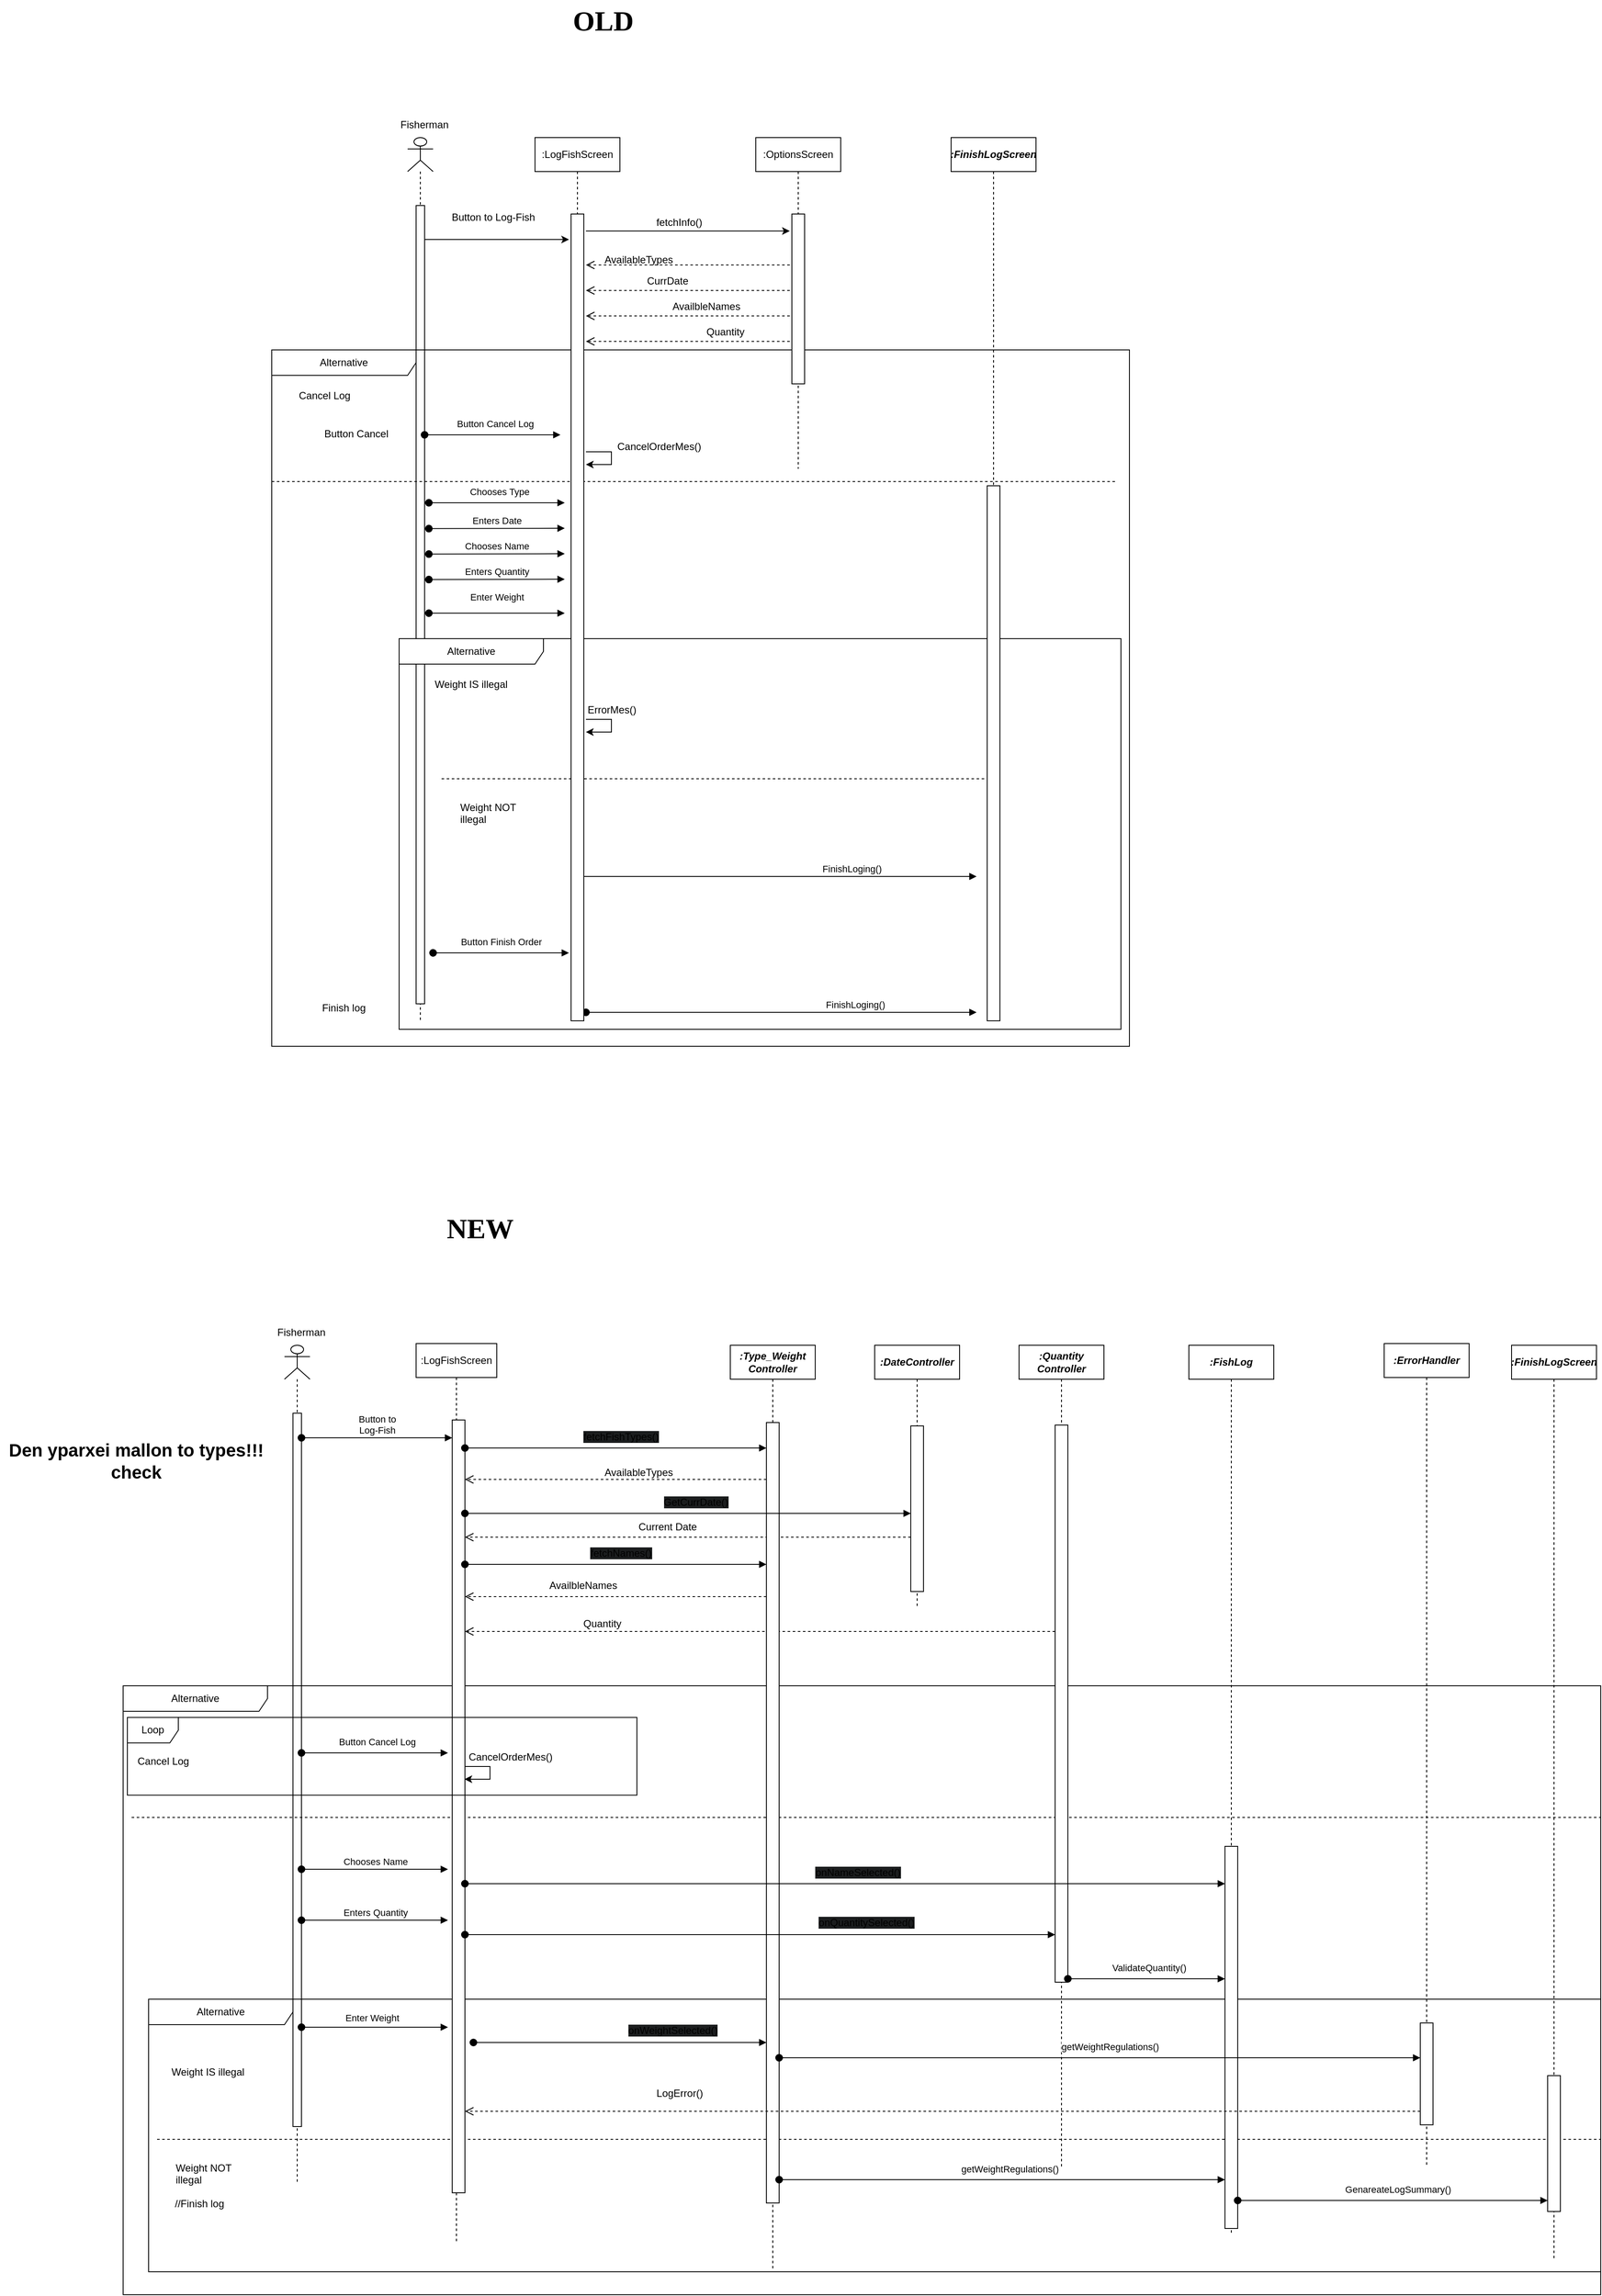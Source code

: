 <mxfile version="27.1.1">
  <diagram name="Page-1" id="4Bkk2IevNBSYOdClPp3w">
    <mxGraphModel dx="2383" dy="653" grid="1" gridSize="10" guides="1" tooltips="1" connect="1" arrows="1" fold="1" page="1" pageScale="1" pageWidth="850" pageHeight="1100" math="0" shadow="0">
      <root>
        <mxCell id="0" />
        <mxCell id="1" parent="0" />
        <mxCell id="nfJm8B6QRdaJQU-ae0a8-2" value="" style="shape=umlLifeline;perimeter=lifelinePerimeter;whiteSpace=wrap;html=1;container=1;dropTarget=0;collapsible=0;recursiveResize=0;outlineConnect=0;portConstraint=eastwest;newEdgeStyle={&quot;curved&quot;:0,&quot;rounded&quot;:0};participant=umlActor;" parent="1" vertex="1">
          <mxGeometry x="90" y="380" width="30" height="1040" as="geometry" />
        </mxCell>
        <mxCell id="nfJm8B6QRdaJQU-ae0a8-10" value="" style="html=1;points=[[0,0,0,0,5],[0,1,0,0,-5],[1,0,0,0,5],[1,1,0,0,-5]];perimeter=orthogonalPerimeter;outlineConnect=0;targetShapes=umlLifeline;portConstraint=eastwest;newEdgeStyle={&quot;curved&quot;:0,&quot;rounded&quot;:0};" parent="nfJm8B6QRdaJQU-ae0a8-2" vertex="1">
          <mxGeometry x="10" y="80" width="10" height="940" as="geometry" />
        </mxCell>
        <mxCell id="nfJm8B6QRdaJQU-ae0a8-5" value="Fisherman" style="text;html=1;align=center;verticalAlign=middle;whiteSpace=wrap;rounded=0;" parent="1" vertex="1">
          <mxGeometry x="80" y="350" width="60" height="30" as="geometry" />
        </mxCell>
        <mxCell id="nfJm8B6QRdaJQU-ae0a8-11" style="edgeStyle=orthogonalEdgeStyle;rounded=0;orthogonalLoop=1;jettySize=auto;html=1;curved=0;" parent="1" source="nfJm8B6QRdaJQU-ae0a8-10" edge="1">
          <mxGeometry relative="1" as="geometry">
            <mxPoint x="280" y="500" as="targetPoint" />
            <Array as="points">
              <mxPoint x="250" y="500" />
              <mxPoint x="250" y="500" />
            </Array>
          </mxGeometry>
        </mxCell>
        <mxCell id="nfJm8B6QRdaJQU-ae0a8-12" value="Button to Log-Fish" style="text;whiteSpace=wrap;html=1;" parent="1" vertex="1">
          <mxGeometry x="140" y="460" width="110" height="10" as="geometry" />
        </mxCell>
        <mxCell id="nfJm8B6QRdaJQU-ae0a8-13" style="edgeStyle=orthogonalEdgeStyle;rounded=0;orthogonalLoop=1;jettySize=auto;html=1;curved=0;" parent="1" edge="1">
          <mxGeometry relative="1" as="geometry">
            <mxPoint x="300" y="490" as="sourcePoint" />
            <mxPoint x="540" y="490" as="targetPoint" />
            <Array as="points">
              <mxPoint x="430" y="490" />
              <mxPoint x="430" y="490" />
            </Array>
          </mxGeometry>
        </mxCell>
        <mxCell id="nfJm8B6QRdaJQU-ae0a8-14" value="fetchInfo()" style="text;html=1;align=center;verticalAlign=middle;whiteSpace=wrap;rounded=0;" parent="1" vertex="1">
          <mxGeometry x="380" y="465" width="60" height="30" as="geometry" />
        </mxCell>
        <mxCell id="nfJm8B6QRdaJQU-ae0a8-15" value="" style="html=1;verticalAlign=bottom;endArrow=open;dashed=1;endSize=8;curved=0;rounded=0;" parent="1" edge="1">
          <mxGeometry x="0.495" relative="1" as="geometry">
            <mxPoint x="540" y="530" as="sourcePoint" />
            <mxPoint x="300" y="530" as="targetPoint" />
            <mxPoint as="offset" />
          </mxGeometry>
        </mxCell>
        <mxCell id="nfJm8B6QRdaJQU-ae0a8-16" value="AvailableTypes" style="text;whiteSpace=wrap;html=1;" parent="1" vertex="1">
          <mxGeometry x="320" y="510" width="70" height="30" as="geometry" />
        </mxCell>
        <mxCell id="nfJm8B6QRdaJQU-ae0a8-17" value="" style="html=1;verticalAlign=bottom;endArrow=open;dashed=1;endSize=8;curved=0;rounded=0;" parent="1" edge="1">
          <mxGeometry x="0.495" relative="1" as="geometry">
            <mxPoint x="540" y="560" as="sourcePoint" />
            <mxPoint x="300" y="560" as="targetPoint" />
            <mxPoint as="offset" />
          </mxGeometry>
        </mxCell>
        <mxCell id="nfJm8B6QRdaJQU-ae0a8-18" value="" style="html=1;verticalAlign=bottom;endArrow=open;dashed=1;endSize=8;curved=0;rounded=0;" parent="1" edge="1">
          <mxGeometry x="0.495" relative="1" as="geometry">
            <mxPoint x="540" y="590" as="sourcePoint" />
            <mxPoint x="300" y="590" as="targetPoint" />
            <mxPoint as="offset" />
          </mxGeometry>
        </mxCell>
        <mxCell id="nfJm8B6QRdaJQU-ae0a8-19" value="" style="html=1;verticalAlign=bottom;endArrow=open;dashed=1;endSize=8;curved=0;rounded=0;" parent="1" edge="1">
          <mxGeometry x="0.495" relative="1" as="geometry">
            <mxPoint x="540" y="620" as="sourcePoint" />
            <mxPoint x="300" y="620" as="targetPoint" />
            <mxPoint as="offset" />
          </mxGeometry>
        </mxCell>
        <mxCell id="nfJm8B6QRdaJQU-ae0a8-20" value="CurrDate" style="text;whiteSpace=wrap;html=1;" parent="1" vertex="1">
          <mxGeometry x="370" y="535" width="70" height="30" as="geometry" />
        </mxCell>
        <mxCell id="nfJm8B6QRdaJQU-ae0a8-22" value="AvailbleNames" style="text;whiteSpace=wrap;html=1;" parent="1" vertex="1">
          <mxGeometry x="400" y="565" width="80" height="30" as="geometry" />
        </mxCell>
        <mxCell id="nfJm8B6QRdaJQU-ae0a8-23" value="Quantity" style="text;whiteSpace=wrap;html=1;" parent="1" vertex="1">
          <mxGeometry x="440" y="595" width="85" height="25" as="geometry" />
        </mxCell>
        <mxCell id="nfJm8B6QRdaJQU-ae0a8-25" value="Enters Date" style="html=1;verticalAlign=bottom;startArrow=oval;startFill=1;endArrow=block;startSize=8;curved=0;rounded=0;" parent="1" edge="1">
          <mxGeometry width="60" relative="1" as="geometry">
            <mxPoint x="115" y="840.43" as="sourcePoint" />
            <mxPoint x="275" y="840" as="targetPoint" />
          </mxGeometry>
        </mxCell>
        <mxCell id="nfJm8B6QRdaJQU-ae0a8-26" value="Chooses Name" style="html=1;verticalAlign=bottom;startArrow=oval;startFill=1;endArrow=block;startSize=8;curved=0;rounded=0;" parent="1" edge="1">
          <mxGeometry width="60" relative="1" as="geometry">
            <mxPoint x="115" y="870.43" as="sourcePoint" />
            <mxPoint x="275" y="870" as="targetPoint" />
          </mxGeometry>
        </mxCell>
        <mxCell id="nfJm8B6QRdaJQU-ae0a8-27" value="Enters Quantity" style="html=1;verticalAlign=bottom;startArrow=oval;startFill=1;endArrow=block;startSize=8;curved=0;rounded=0;" parent="1" edge="1">
          <mxGeometry width="60" relative="1" as="geometry">
            <mxPoint x="115" y="900.43" as="sourcePoint" />
            <mxPoint x="275" y="900" as="targetPoint" />
          </mxGeometry>
        </mxCell>
        <mxCell id="nfJm8B6QRdaJQU-ae0a8-29" value="Enter Weight" style="html=1;verticalAlign=bottom;startArrow=oval;startFill=1;endArrow=block;startSize=8;curved=0;rounded=0;" parent="1" edge="1">
          <mxGeometry y="10" width="60" relative="1" as="geometry">
            <mxPoint x="115" y="940" as="sourcePoint" />
            <mxPoint x="275" y="940" as="targetPoint" />
            <mxPoint as="offset" />
          </mxGeometry>
        </mxCell>
        <mxCell id="nfJm8B6QRdaJQU-ae0a8-79" value="Alternative" style="shape=umlFrame;whiteSpace=wrap;html=1;pointerEvents=0;recursiveResize=0;container=1;collapsible=0;width=170;" parent="1" vertex="1">
          <mxGeometry x="-70" y="630" width="1010" height="820" as="geometry" />
        </mxCell>
        <mxCell id="nfJm8B6QRdaJQU-ae0a8-80" value="Cancel Log" style="text;html=1;" parent="nfJm8B6QRdaJQU-ae0a8-79" vertex="1">
          <mxGeometry width="100" height="20" relative="1" as="geometry">
            <mxPoint x="30" y="40" as="offset" />
          </mxGeometry>
        </mxCell>
        <mxCell id="nfJm8B6QRdaJQU-ae0a8-82" value="Button Cancel " style="text;whiteSpace=wrap;html=1;" parent="nfJm8B6QRdaJQU-ae0a8-79" vertex="1">
          <mxGeometry x="60" y="85" width="120" height="25" as="geometry" />
        </mxCell>
        <mxCell id="nfJm8B6QRdaJQU-ae0a8-83" value="Finish log" style="text;html=1;align=center;verticalAlign=middle;whiteSpace=wrap;rounded=0;" parent="nfJm8B6QRdaJQU-ae0a8-79" vertex="1">
          <mxGeometry x="50" y="760" width="70" height="30" as="geometry" />
        </mxCell>
        <mxCell id="nfJm8B6QRdaJQU-ae0a8-87" value="CancelOrderMes()" style="text;whiteSpace=wrap;html=1;" parent="nfJm8B6QRdaJQU-ae0a8-79" vertex="1">
          <mxGeometry x="405" y="100" width="90" height="20" as="geometry" />
        </mxCell>
        <mxCell id="nfJm8B6QRdaJQU-ae0a8-104" value="FinishLoging()" style="html=1;verticalAlign=bottom;startArrow=oval;startFill=1;endArrow=block;startSize=8;curved=0;rounded=0;" parent="nfJm8B6QRdaJQU-ae0a8-79" edge="1">
          <mxGeometry x="0.377" width="60" relative="1" as="geometry">
            <mxPoint x="370" y="780" as="sourcePoint" />
            <mxPoint x="830" y="780" as="targetPoint" />
            <mxPoint as="offset" />
          </mxGeometry>
        </mxCell>
        <mxCell id="nfJm8B6QRdaJQU-ae0a8-51" value="Alternative" style="shape=umlFrame;whiteSpace=wrap;html=1;pointerEvents=0;recursiveResize=0;container=1;collapsible=0;width=170;" parent="nfJm8B6QRdaJQU-ae0a8-79" vertex="1">
          <mxGeometry x="150" y="340" width="850" height="460" as="geometry" />
        </mxCell>
        <mxCell id="nfJm8B6QRdaJQU-ae0a8-52" value="Weight IS illegal" style="text;html=1;" parent="nfJm8B6QRdaJQU-ae0a8-51" vertex="1">
          <mxGeometry width="100" height="20" relative="1" as="geometry">
            <mxPoint x="40" y="40" as="offset" />
          </mxGeometry>
        </mxCell>
        <mxCell id="nfJm8B6QRdaJQU-ae0a8-53" value="Weight NOT&lt;br&gt;illegal" style="line;strokeWidth=1;dashed=1;labelPosition=center;verticalLabelPosition=bottom;align=left;verticalAlign=top;spacingLeft=20;spacingTop=15;html=1;whiteSpace=wrap;" parent="nfJm8B6QRdaJQU-ae0a8-51" vertex="1">
          <mxGeometry x="50" y="160" width="640" height="10" as="geometry" />
        </mxCell>
        <mxCell id="nfJm8B6QRdaJQU-ae0a8-75" value="FinishLoging()" style="html=1;verticalAlign=bottom;startArrow=oval;startFill=1;endArrow=block;startSize=8;curved=0;rounded=0;" parent="nfJm8B6QRdaJQU-ae0a8-51" edge="1">
          <mxGeometry x="0.375" width="60" relative="1" as="geometry">
            <mxPoint x="210" y="280" as="sourcePoint" />
            <mxPoint x="680" y="280" as="targetPoint" />
            <mxPoint as="offset" />
          </mxGeometry>
        </mxCell>
        <mxCell id="nfJm8B6QRdaJQU-ae0a8-73" value="ErrorMes()" style="text;whiteSpace=wrap;html=1;" parent="nfJm8B6QRdaJQU-ae0a8-51" vertex="1">
          <mxGeometry x="220" y="70" width="80" height="30" as="geometry" />
        </mxCell>
        <mxCell id="nfJm8B6QRdaJQU-ae0a8-93" style="edgeStyle=orthogonalEdgeStyle;rounded=0;orthogonalLoop=1;jettySize=auto;html=1;curved=0;" parent="nfJm8B6QRdaJQU-ae0a8-51" edge="1">
          <mxGeometry relative="1" as="geometry">
            <mxPoint x="220" y="95" as="sourcePoint" />
            <mxPoint x="220" y="110" as="targetPoint" />
            <Array as="points">
              <mxPoint x="250" y="95" />
              <mxPoint x="250" y="110" />
            </Array>
          </mxGeometry>
        </mxCell>
        <mxCell id="nfJm8B6QRdaJQU-ae0a8-105" value="Button Finish Order" style="html=1;verticalAlign=bottom;startArrow=oval;startFill=1;endArrow=block;startSize=8;curved=0;rounded=0;" parent="nfJm8B6QRdaJQU-ae0a8-51" edge="1">
          <mxGeometry y="5" width="60" relative="1" as="geometry">
            <mxPoint x="40" y="370" as="sourcePoint" />
            <mxPoint x="200" y="370" as="targetPoint" />
            <mxPoint y="1" as="offset" />
          </mxGeometry>
        </mxCell>
        <mxCell id="nfJm8B6QRdaJQU-ae0a8-106" style="edgeStyle=orthogonalEdgeStyle;rounded=0;orthogonalLoop=1;jettySize=auto;html=1;curved=0;" parent="nfJm8B6QRdaJQU-ae0a8-79" edge="1">
          <mxGeometry relative="1" as="geometry">
            <mxPoint x="370" y="120" as="sourcePoint" />
            <mxPoint x="370" y="135" as="targetPoint" />
            <Array as="points">
              <mxPoint x="400" y="120" />
              <mxPoint x="400" y="135" />
            </Array>
          </mxGeometry>
        </mxCell>
        <mxCell id="nfJm8B6QRdaJQU-ae0a8-111" value="Button Cancel Log" style="html=1;verticalAlign=bottom;startArrow=oval;startFill=1;endArrow=block;startSize=8;curved=0;rounded=0;" parent="nfJm8B6QRdaJQU-ae0a8-79" edge="1">
          <mxGeometry x="0.032" y="4" width="60" relative="1" as="geometry">
            <mxPoint x="180" y="100" as="sourcePoint" />
            <mxPoint x="340" y="100" as="targetPoint" />
            <mxPoint as="offset" />
          </mxGeometry>
        </mxCell>
        <mxCell id="nfJm8B6QRdaJQU-ae0a8-81" value="" style="line;strokeWidth=1;dashed=1;labelPosition=center;verticalLabelPosition=bottom;align=left;verticalAlign=top;spacingLeft=20;spacingTop=15;html=1;whiteSpace=wrap;" parent="nfJm8B6QRdaJQU-ae0a8-79" vertex="1">
          <mxGeometry y="150" width="995" height="10" as="geometry" />
        </mxCell>
        <mxCell id="nfJm8B6QRdaJQU-ae0a8-24" value="Chooses Type" style="html=1;verticalAlign=bottom;startArrow=oval;startFill=1;endArrow=block;startSize=8;curved=0;rounded=0;" parent="nfJm8B6QRdaJQU-ae0a8-79" edge="1">
          <mxGeometry x="0.032" y="4" width="60" relative="1" as="geometry">
            <mxPoint x="185" y="180" as="sourcePoint" />
            <mxPoint x="345" y="180" as="targetPoint" />
            <mxPoint as="offset" />
          </mxGeometry>
        </mxCell>
        <mxCell id="nfJm8B6QRdaJQU-ae0a8-94" value="&lt;b&gt;&lt;i&gt;:FinishLogScreen&lt;/i&gt;&lt;/b&gt;" style="shape=umlLifeline;perimeter=lifelinePerimeter;whiteSpace=wrap;html=1;container=1;dropTarget=0;collapsible=0;recursiveResize=0;outlineConnect=0;portConstraint=eastwest;newEdgeStyle={&quot;curved&quot;:0,&quot;rounded&quot;:0};" parent="1" vertex="1">
          <mxGeometry x="730" y="380" width="100" height="1040" as="geometry" />
        </mxCell>
        <mxCell id="nfJm8B6QRdaJQU-ae0a8-95" value="" style="html=1;points=[[0,0,0,0,5],[0,1,0,0,-5],[1,0,0,0,5],[1,1,0,0,-5]];perimeter=orthogonalPerimeter;outlineConnect=0;targetShapes=umlLifeline;portConstraint=eastwest;newEdgeStyle={&quot;curved&quot;:0,&quot;rounded&quot;:0};" parent="nfJm8B6QRdaJQU-ae0a8-94" vertex="1">
          <mxGeometry x="42.5" y="410" width="15" height="630" as="geometry" />
        </mxCell>
        <mxCell id="nfJm8B6QRdaJQU-ae0a8-107" value=":OptionsScreen" style="shape=umlLifeline;perimeter=lifelinePerimeter;whiteSpace=wrap;html=1;container=1;dropTarget=0;collapsible=0;recursiveResize=0;outlineConnect=0;portConstraint=eastwest;newEdgeStyle={&quot;curved&quot;:0,&quot;rounded&quot;:0};" parent="1" vertex="1">
          <mxGeometry x="500" y="380" width="100" height="390" as="geometry" />
        </mxCell>
        <mxCell id="nfJm8B6QRdaJQU-ae0a8-108" value="" style="html=1;points=[[0,0,0,0,5],[0,1,0,0,-5],[1,0,0,0,5],[1,1,0,0,-5]];perimeter=orthogonalPerimeter;outlineConnect=0;targetShapes=umlLifeline;portConstraint=eastwest;newEdgeStyle={&quot;curved&quot;:0,&quot;rounded&quot;:0};" parent="nfJm8B6QRdaJQU-ae0a8-107" vertex="1">
          <mxGeometry x="42.5" y="90" width="15" height="200" as="geometry" />
        </mxCell>
        <mxCell id="nfJm8B6QRdaJQU-ae0a8-109" value=":LogFishScreen" style="shape=umlLifeline;perimeter=lifelinePerimeter;whiteSpace=wrap;html=1;container=1;dropTarget=0;collapsible=0;recursiveResize=0;outlineConnect=0;portConstraint=eastwest;newEdgeStyle={&quot;curved&quot;:0,&quot;rounded&quot;:0};" parent="1" vertex="1">
          <mxGeometry x="240" y="380" width="100" height="1040" as="geometry" />
        </mxCell>
        <mxCell id="nfJm8B6QRdaJQU-ae0a8-110" value="" style="html=1;points=[[0,0,0,0,5],[0,1,0,0,-5],[1,0,0,0,5],[1,1,0,0,-5]];perimeter=orthogonalPerimeter;outlineConnect=0;targetShapes=umlLifeline;portConstraint=eastwest;newEdgeStyle={&quot;curved&quot;:0,&quot;rounded&quot;:0};" parent="nfJm8B6QRdaJQU-ae0a8-109" vertex="1">
          <mxGeometry x="42.5" y="90" width="15" height="950" as="geometry" />
        </mxCell>
        <mxCell id="iU0yQNWbqmfAqWznGhci-2" value="&lt;b&gt;&lt;font style=&quot;font-size: 33px;&quot; face=&quot;Verdana&quot;&gt;OLD&lt;/font&gt;&lt;/b&gt;" style="text;html=1;align=center;verticalAlign=middle;resizable=0;points=[];autosize=1;strokeColor=none;fillColor=none;" parent="1" vertex="1">
          <mxGeometry x="270" y="218" width="100" height="50" as="geometry" />
        </mxCell>
        <mxCell id="iU0yQNWbqmfAqWznGhci-3" value="" style="shape=umlLifeline;perimeter=lifelinePerimeter;whiteSpace=wrap;html=1;container=1;dropTarget=0;collapsible=0;recursiveResize=0;outlineConnect=0;portConstraint=eastwest;newEdgeStyle={&quot;curved&quot;:0,&quot;rounded&quot;:0};participant=umlActor;" parent="1" vertex="1">
          <mxGeometry x="-55" y="1802" width="30" height="988" as="geometry" />
        </mxCell>
        <mxCell id="iU0yQNWbqmfAqWznGhci-4" value="" style="html=1;points=[[0,0,0,0,5],[0,1,0,0,-5],[1,0,0,0,5],[1,1,0,0,-5]];perimeter=orthogonalPerimeter;outlineConnect=0;targetShapes=umlLifeline;portConstraint=eastwest;newEdgeStyle={&quot;curved&quot;:0,&quot;rounded&quot;:0};" parent="iU0yQNWbqmfAqWznGhci-3" vertex="1">
          <mxGeometry x="10" y="80" width="10" height="840" as="geometry" />
        </mxCell>
        <mxCell id="iU0yQNWbqmfAqWznGhci-5" value="Fisherman" style="text;html=1;align=center;verticalAlign=middle;whiteSpace=wrap;rounded=0;" parent="1" vertex="1">
          <mxGeometry x="-65" y="1772" width="60" height="30" as="geometry" />
        </mxCell>
        <mxCell id="iU0yQNWbqmfAqWznGhci-10" value="" style="html=1;verticalAlign=bottom;endArrow=open;dashed=1;endSize=8;curved=0;rounded=0;" parent="1" target="iU0yQNWbqmfAqWznGhci-44" edge="1">
          <mxGeometry x="0.495" relative="1" as="geometry">
            <mxPoint x="512.5" y="1960" as="sourcePoint" />
            <mxPoint x="155" y="1960" as="targetPoint" />
            <mxPoint as="offset" />
          </mxGeometry>
        </mxCell>
        <mxCell id="iU0yQNWbqmfAqWznGhci-11" value="AvailableTypes" style="text;whiteSpace=wrap;html=1;" parent="1" vertex="1">
          <mxGeometry x="320" y="1938" width="70" height="30" as="geometry" />
        </mxCell>
        <mxCell id="iU0yQNWbqmfAqWznGhci-12" value="" style="html=1;verticalAlign=bottom;endArrow=open;dashed=1;endSize=8;curved=0;rounded=0;" parent="1" target="iU0yQNWbqmfAqWznGhci-44" edge="1">
          <mxGeometry x="0.495" relative="1" as="geometry">
            <mxPoint x="682.5" y="2028.0" as="sourcePoint" />
            <mxPoint x="152.5" y="2028.0" as="targetPoint" />
            <mxPoint as="offset" />
          </mxGeometry>
        </mxCell>
        <mxCell id="iU0yQNWbqmfAqWznGhci-13" value="" style="html=1;verticalAlign=bottom;endArrow=open;dashed=1;endSize=8;curved=0;rounded=0;" parent="1" edge="1">
          <mxGeometry x="0.495" relative="1" as="geometry">
            <mxPoint x="512.5" y="2098" as="sourcePoint" />
            <mxPoint x="157.5" y="2098" as="targetPoint" />
            <mxPoint as="offset" />
          </mxGeometry>
        </mxCell>
        <mxCell id="iU0yQNWbqmfAqWznGhci-14" value="" style="html=1;verticalAlign=bottom;endArrow=open;dashed=1;endSize=8;curved=0;rounded=0;" parent="1" edge="1">
          <mxGeometry x="0.495" relative="1" as="geometry">
            <mxPoint x="852.5" y="2139" as="sourcePoint" />
            <mxPoint x="157.5" y="2139" as="targetPoint" />
            <mxPoint as="offset" />
          </mxGeometry>
        </mxCell>
        <mxCell id="iU0yQNWbqmfAqWznGhci-15" value="Current Date" style="text;whiteSpace=wrap;html=1;" parent="1" vertex="1">
          <mxGeometry x="360" y="2002" width="80" height="20" as="geometry" />
        </mxCell>
        <mxCell id="iU0yQNWbqmfAqWznGhci-16" value="AvailbleNames" style="text;whiteSpace=wrap;html=1;" parent="1" vertex="1">
          <mxGeometry x="255" y="2071" width="80" height="30" as="geometry" />
        </mxCell>
        <mxCell id="iU0yQNWbqmfAqWznGhci-17" value="Quantity" style="text;whiteSpace=wrap;html=1;" parent="1" vertex="1">
          <mxGeometry x="295" y="2116" width="85" height="25" as="geometry" />
        </mxCell>
        <mxCell id="iU0yQNWbqmfAqWznGhci-19" value="Chooses Name" style="html=1;verticalAlign=bottom;startArrow=oval;startFill=1;endArrow=block;startSize=8;curved=0;rounded=0;" parent="1" edge="1">
          <mxGeometry x="0.005" width="60" relative="1" as="geometry">
            <mxPoint x="-35" y="2419" as="sourcePoint" />
            <mxPoint x="137.5" y="2419" as="targetPoint" />
            <mxPoint as="offset" />
          </mxGeometry>
        </mxCell>
        <mxCell id="iU0yQNWbqmfAqWznGhci-20" value="Enters Quantity" style="html=1;verticalAlign=bottom;startArrow=oval;startFill=1;endArrow=block;startSize=8;curved=0;rounded=0;" parent="1" edge="1">
          <mxGeometry width="60" relative="1" as="geometry">
            <mxPoint x="-35" y="2479" as="sourcePoint" />
            <mxPoint x="137.5" y="2479" as="targetPoint" />
          </mxGeometry>
        </mxCell>
        <mxCell id="iU0yQNWbqmfAqWznGhci-21" value="Enter Weight" style="html=1;verticalAlign=bottom;startArrow=oval;startFill=1;endArrow=block;startSize=8;curved=0;rounded=0;" parent="1" edge="1">
          <mxGeometry x="-0.045" y="2" width="60" relative="1" as="geometry">
            <mxPoint x="-35" y="2605" as="sourcePoint" />
            <mxPoint x="137.5" y="2605" as="targetPoint" />
            <mxPoint as="offset" />
          </mxGeometry>
        </mxCell>
        <mxCell id="iU0yQNWbqmfAqWznGhci-22" value="Alternative" style="shape=umlFrame;whiteSpace=wrap;html=1;pointerEvents=0;recursiveResize=0;container=1;collapsible=0;width=170;" parent="1" vertex="1">
          <mxGeometry x="-245" y="2203" width="1740" height="717" as="geometry" />
        </mxCell>
        <mxCell id="iU0yQNWbqmfAqWznGhci-23" value="Cancel Log" style="text;html=1;" parent="iU0yQNWbqmfAqWznGhci-22" vertex="1">
          <mxGeometry width="100" height="20" relative="1" as="geometry">
            <mxPoint x="15" y="75" as="offset" />
          </mxGeometry>
        </mxCell>
        <mxCell id="iU0yQNWbqmfAqWznGhci-26" value="CancelOrderMes()" style="text;whiteSpace=wrap;html=1;" parent="iU0yQNWbqmfAqWznGhci-22" vertex="1">
          <mxGeometry x="405" y="70" width="90" height="20" as="geometry" />
        </mxCell>
        <mxCell id="iU0yQNWbqmfAqWznGhci-28" value="Alternative" style="shape=umlFrame;whiteSpace=wrap;html=1;pointerEvents=0;recursiveResize=0;container=1;collapsible=0;width=170;" parent="iU0yQNWbqmfAqWznGhci-22" vertex="1">
          <mxGeometry x="30" y="369" width="1710" height="321" as="geometry" />
        </mxCell>
        <mxCell id="iU0yQNWbqmfAqWznGhci-29" value="Weight IS illegal" style="text;html=1;" parent="iU0yQNWbqmfAqWznGhci-28" vertex="1">
          <mxGeometry width="100" height="20" relative="1" as="geometry">
            <mxPoint x="25" y="72" as="offset" />
          </mxGeometry>
        </mxCell>
        <mxCell id="iU0yQNWbqmfAqWznGhci-30" value="Weight NOT&lt;br&gt;illegal" style="line;strokeWidth=1;dashed=1;labelPosition=center;verticalLabelPosition=bottom;align=left;verticalAlign=top;spacingLeft=20;spacingTop=15;html=1;whiteSpace=wrap;" parent="iU0yQNWbqmfAqWznGhci-28" vertex="1">
          <mxGeometry x="10" y="160" width="1700" height="10" as="geometry" />
        </mxCell>
        <mxCell id="iU0yQNWbqmfAqWznGhci-25" value="&lt;br&gt;//Finish log" style="text;html=1;align=center;verticalAlign=middle;whiteSpace=wrap;rounded=0;" parent="iU0yQNWbqmfAqWznGhci-28" vertex="1">
          <mxGeometry x="25" y="218" width="70" height="30" as="geometry" />
        </mxCell>
        <mxCell id="iU0yQNWbqmfAqWznGhci-35" style="edgeStyle=orthogonalEdgeStyle;rounded=0;orthogonalLoop=1;jettySize=auto;html=1;curved=0;" parent="iU0yQNWbqmfAqWznGhci-22" edge="1">
          <mxGeometry relative="1" as="geometry">
            <mxPoint x="402" y="95" as="sourcePoint" />
            <mxPoint x="402" y="110" as="targetPoint" />
            <Array as="points">
              <mxPoint x="432" y="95" />
              <mxPoint x="432" y="110" />
            </Array>
          </mxGeometry>
        </mxCell>
        <mxCell id="iU0yQNWbqmfAqWznGhci-37" value="" style="line;strokeWidth=1;dashed=1;labelPosition=center;verticalLabelPosition=bottom;align=left;verticalAlign=top;spacingLeft=20;spacingTop=15;html=1;whiteSpace=wrap;" parent="iU0yQNWbqmfAqWznGhci-22" vertex="1">
          <mxGeometry x="10" y="150" width="1730" height="10" as="geometry" />
        </mxCell>
        <mxCell id="iU0yQNWbqmfAqWznGhci-39" value="&lt;b&gt;&lt;i&gt;:FinishLogScreen&lt;/i&gt;&lt;/b&gt;" style="shape=umlLifeline;perimeter=lifelinePerimeter;whiteSpace=wrap;html=1;container=1;dropTarget=0;collapsible=0;recursiveResize=0;outlineConnect=0;portConstraint=eastwest;newEdgeStyle={&quot;curved&quot;:0,&quot;rounded&quot;:0};" parent="1" vertex="1">
          <mxGeometry x="1390" y="1802" width="100" height="1078" as="geometry" />
        </mxCell>
        <mxCell id="iU0yQNWbqmfAqWznGhci-40" value="" style="html=1;points=[[0,0,0,0,5],[0,1,0,0,-5],[1,0,0,0,5],[1,1,0,0,-5]];perimeter=orthogonalPerimeter;outlineConnect=0;targetShapes=umlLifeline;portConstraint=eastwest;newEdgeStyle={&quot;curved&quot;:0,&quot;rounded&quot;:0};" parent="iU0yQNWbqmfAqWznGhci-39" vertex="1">
          <mxGeometry x="42.5" y="860" width="15" height="160" as="geometry" />
        </mxCell>
        <mxCell id="iU0yQNWbqmfAqWznGhci-43" value=":LogFishScreen" style="shape=umlLifeline;perimeter=lifelinePerimeter;whiteSpace=wrap;html=1;container=1;dropTarget=0;collapsible=0;recursiveResize=0;outlineConnect=0;portConstraint=eastwest;newEdgeStyle={&quot;curved&quot;:0,&quot;rounded&quot;:0};" parent="1" vertex="1">
          <mxGeometry x="100" y="1800" width="95" height="1060" as="geometry" />
        </mxCell>
        <mxCell id="iU0yQNWbqmfAqWznGhci-44" value="" style="html=1;points=[[0,0,0,0,5],[0,1,0,0,-5],[1,0,0,0,5],[1,1,0,0,-5]];perimeter=orthogonalPerimeter;outlineConnect=0;targetShapes=umlLifeline;portConstraint=eastwest;newEdgeStyle={&quot;curved&quot;:0,&quot;rounded&quot;:0};" parent="iU0yQNWbqmfAqWznGhci-43" vertex="1">
          <mxGeometry x="42.5" y="90" width="15" height="910" as="geometry" />
        </mxCell>
        <mxCell id="iU0yQNWbqmfAqWznGhci-45" value="&lt;b&gt;&lt;font style=&quot;font-size: 33px;&quot; face=&quot;Verdana&quot;&gt;NEW&lt;/font&gt;&lt;/b&gt;" style="text;html=1;align=center;verticalAlign=middle;resizable=0;points=[];autosize=1;strokeColor=none;fillColor=none;" parent="1" vertex="1">
          <mxGeometry x="120" y="1640" width="110" height="50" as="geometry" />
        </mxCell>
        <mxCell id="iU0yQNWbqmfAqWznGhci-36" value="Button Cancel Log" style="html=1;verticalAlign=bottom;startArrow=oval;startFill=1;endArrow=block;startSize=8;curved=0;rounded=0;" parent="1" edge="1">
          <mxGeometry x="0.032" y="4" width="60" relative="1" as="geometry">
            <mxPoint x="-35" y="2282" as="sourcePoint" />
            <mxPoint x="137.5" y="2282" as="targetPoint" />
            <mxPoint as="offset" />
          </mxGeometry>
        </mxCell>
        <mxCell id="iU0yQNWbqmfAqWznGhci-49" value="&lt;b&gt;&lt;i&gt;:Quantity&lt;br&gt;Controller&lt;/i&gt;&lt;/b&gt;" style="shape=umlLifeline;perimeter=lifelinePerimeter;whiteSpace=wrap;html=1;container=1;dropTarget=0;collapsible=0;recursiveResize=0;outlineConnect=0;portConstraint=eastwest;newEdgeStyle={&quot;curved&quot;:0,&quot;rounded&quot;:0};" parent="1" vertex="1">
          <mxGeometry x="810" y="1802" width="100" height="968" as="geometry" />
        </mxCell>
        <mxCell id="iU0yQNWbqmfAqWznGhci-50" value="" style="html=1;points=[[0,0,0,0,5],[0,1,0,0,-5],[1,0,0,0,5],[1,1,0,0,-5]];perimeter=orthogonalPerimeter;outlineConnect=0;targetShapes=umlLifeline;portConstraint=eastwest;newEdgeStyle={&quot;curved&quot;:0,&quot;rounded&quot;:0};" parent="iU0yQNWbqmfAqWznGhci-49" vertex="1">
          <mxGeometry x="42.5" y="94" width="15" height="656" as="geometry" />
        </mxCell>
        <mxCell id="iU0yQNWbqmfAqWznGhci-51" value="&lt;b&gt;&lt;i&gt;:DateController&lt;/i&gt;&lt;/b&gt;" style="shape=umlLifeline;perimeter=lifelinePerimeter;whiteSpace=wrap;html=1;container=1;dropTarget=0;collapsible=0;recursiveResize=0;outlineConnect=0;portConstraint=eastwest;newEdgeStyle={&quot;curved&quot;:0,&quot;rounded&quot;:0};" parent="1" vertex="1">
          <mxGeometry x="640" y="1802" width="100" height="308" as="geometry" />
        </mxCell>
        <mxCell id="iU0yQNWbqmfAqWznGhci-52" value="" style="html=1;points=[[0,0,0,0,5],[0,1,0,0,-5],[1,0,0,0,5],[1,1,0,0,-5]];perimeter=orthogonalPerimeter;outlineConnect=0;targetShapes=umlLifeline;portConstraint=eastwest;newEdgeStyle={&quot;curved&quot;:0,&quot;rounded&quot;:0};" parent="iU0yQNWbqmfAqWznGhci-51" vertex="1">
          <mxGeometry x="42.5" y="95" width="15" height="195" as="geometry" />
        </mxCell>
        <mxCell id="iU0yQNWbqmfAqWznGhci-53" value="&lt;b&gt;&lt;i&gt;:Type_Weight&lt;br&gt;Controller&lt;/i&gt;&lt;/b&gt;" style="shape=umlLifeline;perimeter=lifelinePerimeter;whiteSpace=wrap;html=1;container=1;dropTarget=0;collapsible=0;recursiveResize=0;outlineConnect=0;portConstraint=eastwest;newEdgeStyle={&quot;curved&quot;:0,&quot;rounded&quot;:0};" parent="1" vertex="1">
          <mxGeometry x="470" y="1802" width="100" height="1088" as="geometry" />
        </mxCell>
        <mxCell id="iU0yQNWbqmfAqWznGhci-54" value="" style="html=1;points=[[0,0,0,0,5],[0,1,0,0,-5],[1,0,0,0,5],[1,1,0,0,-5]];perimeter=orthogonalPerimeter;outlineConnect=0;targetShapes=umlLifeline;portConstraint=eastwest;newEdgeStyle={&quot;curved&quot;:0,&quot;rounded&quot;:0};" parent="iU0yQNWbqmfAqWznGhci-53" vertex="1">
          <mxGeometry x="42.5" y="91" width="15" height="919" as="geometry" />
        </mxCell>
        <mxCell id="iU0yQNWbqmfAqWznGhci-55" value="&lt;b&gt;&lt;i&gt;:ErrorHandler&lt;/i&gt;&lt;/b&gt;" style="shape=umlLifeline;perimeter=lifelinePerimeter;whiteSpace=wrap;html=1;container=1;dropTarget=0;collapsible=0;recursiveResize=0;outlineConnect=0;portConstraint=eastwest;newEdgeStyle={&quot;curved&quot;:0,&quot;rounded&quot;:0};" parent="1" vertex="1">
          <mxGeometry x="1240" y="1800" width="100" height="968" as="geometry" />
        </mxCell>
        <mxCell id="iU0yQNWbqmfAqWznGhci-56" value="" style="html=1;points=[[0,0,0,0,5],[0,1,0,0,-5],[1,0,0,0,5],[1,1,0,0,-5]];perimeter=orthogonalPerimeter;outlineConnect=0;targetShapes=umlLifeline;portConstraint=eastwest;newEdgeStyle={&quot;curved&quot;:0,&quot;rounded&quot;:0};" parent="iU0yQNWbqmfAqWznGhci-55" vertex="1">
          <mxGeometry x="42.5" y="800" width="15" height="120" as="geometry" />
        </mxCell>
        <mxCell id="iU0yQNWbqmfAqWznGhci-1" value="Loop" style="shape=umlFrame;whiteSpace=wrap;html=1;pointerEvents=0;" parent="1" vertex="1">
          <mxGeometry x="-240" y="2240.25" width="600" height="91.5" as="geometry" />
        </mxCell>
        <mxCell id="iU0yQNWbqmfAqWznGhci-57" value="&lt;span style=&quot;font-size: 12px; text-wrap-mode: wrap; background-color: rgb(27, 29, 30);&quot;&gt;fetchFishTypes()&lt;/span&gt;" style="html=1;verticalAlign=bottom;startArrow=oval;startFill=1;endArrow=block;startSize=8;curved=0;rounded=0;" parent="1" edge="1">
          <mxGeometry x="0.032" y="4" width="60" relative="1" as="geometry">
            <mxPoint x="157.5" y="1923" as="sourcePoint" />
            <mxPoint x="512.5" y="1923" as="targetPoint" />
            <mxPoint as="offset" />
          </mxGeometry>
        </mxCell>
        <mxCell id="iU0yQNWbqmfAqWznGhci-58" value="&lt;span style=&quot;font-size: 12px; text-wrap-mode: wrap; background-color: rgb(27, 29, 30);&quot;&gt;GetCurrDate()&lt;/span&gt;" style="html=1;verticalAlign=bottom;startArrow=oval;startFill=1;endArrow=block;startSize=8;curved=0;rounded=0;" parent="1" source="iU0yQNWbqmfAqWznGhci-44" edge="1">
          <mxGeometry x="0.032" y="4" width="60" relative="1" as="geometry">
            <mxPoint x="170" y="2000" as="sourcePoint" />
            <mxPoint x="682.5" y="2000.0" as="targetPoint" />
            <mxPoint as="offset" />
          </mxGeometry>
        </mxCell>
        <mxCell id="iU0yQNWbqmfAqWznGhci-59" value="&lt;span style=&quot;font-size: 12px; text-wrap-mode: wrap; background-color: rgb(27, 29, 30);&quot;&gt;fetchNames()&lt;/span&gt;" style="html=1;verticalAlign=bottom;startArrow=oval;startFill=1;endArrow=block;startSize=8;curved=0;rounded=0;" parent="1" edge="1">
          <mxGeometry x="0.032" y="4" width="60" relative="1" as="geometry">
            <mxPoint x="157.5" y="2060" as="sourcePoint" />
            <mxPoint x="512.5" y="2060" as="targetPoint" />
            <mxPoint as="offset" />
          </mxGeometry>
        </mxCell>
        <mxCell id="iU0yQNWbqmfAqWznGhci-61" value="Button to&lt;br&gt;Log-Fish" style="html=1;verticalAlign=bottom;startArrow=oval;startFill=1;endArrow=block;startSize=8;curved=0;rounded=0;" parent="1" edge="1">
          <mxGeometry width="60" relative="1" as="geometry">
            <mxPoint x="-35" y="1911" as="sourcePoint" />
            <mxPoint x="142.5" y="1911" as="targetPoint" />
          </mxGeometry>
        </mxCell>
        <mxCell id="iU0yQNWbqmfAqWznGhci-62" value="&lt;b&gt;&lt;i&gt;:FishLog&lt;/i&gt;&lt;/b&gt;" style="shape=umlLifeline;perimeter=lifelinePerimeter;whiteSpace=wrap;html=1;container=1;dropTarget=0;collapsible=0;recursiveResize=0;outlineConnect=0;portConstraint=eastwest;newEdgeStyle={&quot;curved&quot;:0,&quot;rounded&quot;:0};" parent="1" vertex="1">
          <mxGeometry x="1010" y="1802" width="100" height="1048" as="geometry" />
        </mxCell>
        <mxCell id="iU0yQNWbqmfAqWznGhci-63" value="" style="html=1;points=[[0,0,0,0,5],[0,1,0,0,-5],[1,0,0,0,5],[1,1,0,0,-5]];perimeter=orthogonalPerimeter;outlineConnect=0;targetShapes=umlLifeline;portConstraint=eastwest;newEdgeStyle={&quot;curved&quot;:0,&quot;rounded&quot;:0};" parent="iU0yQNWbqmfAqWznGhci-62" vertex="1">
          <mxGeometry x="42.5" y="590" width="15" height="450" as="geometry" />
        </mxCell>
        <mxCell id="iU0yQNWbqmfAqWznGhci-66" value="&lt;span style=&quot;font-size: 12px; text-wrap-mode: wrap; background-color: rgb(27, 29, 30);&quot;&gt;onNameSelected()&lt;/span&gt;" style="html=1;verticalAlign=bottom;startArrow=oval;startFill=1;endArrow=block;startSize=8;curved=0;rounded=0;" parent="1" edge="1">
          <mxGeometry x="0.032" y="4" width="60" relative="1" as="geometry">
            <mxPoint x="157.5" y="2436.0" as="sourcePoint" />
            <mxPoint x="1052.5" y="2436.0" as="targetPoint" />
            <mxPoint as="offset" />
          </mxGeometry>
        </mxCell>
        <mxCell id="iU0yQNWbqmfAqWznGhci-67" value="&lt;span style=&quot;font-size: 12px; text-wrap-mode: wrap; background-color: rgb(27, 29, 30);&quot;&gt;onQuantitySelected()&lt;/span&gt;" style="html=1;verticalAlign=bottom;startArrow=oval;startFill=1;endArrow=block;startSize=8;curved=0;rounded=0;" parent="1" edge="1">
          <mxGeometry x="0.36" y="5" width="60" relative="1" as="geometry">
            <mxPoint x="157.5" y="2496.0" as="sourcePoint" />
            <mxPoint x="852.5" y="2496.0" as="targetPoint" />
            <mxPoint as="offset" />
          </mxGeometry>
        </mxCell>
        <mxCell id="iU0yQNWbqmfAqWznGhci-68" value="ValidateQuantity()" style="html=1;verticalAlign=bottom;startArrow=oval;startFill=1;endArrow=block;startSize=8;curved=0;rounded=0;" parent="1" edge="1">
          <mxGeometry x="0.032" y="4" width="60" relative="1" as="geometry">
            <mxPoint x="867.5" y="2548" as="sourcePoint" />
            <mxPoint x="1052.5" y="2548" as="targetPoint" />
            <mxPoint as="offset" />
          </mxGeometry>
        </mxCell>
        <mxCell id="iU0yQNWbqmfAqWznGhci-69" value="&lt;span style=&quot;font-size: 12px; text-wrap-mode: wrap; background-color: rgb(27, 29, 30);&quot;&gt;onWeightSelected()&lt;/span&gt;" style="html=1;verticalAlign=bottom;startArrow=oval;startFill=1;endArrow=block;startSize=8;curved=0;rounded=0;" parent="1" edge="1">
          <mxGeometry x="0.36" y="5" width="60" relative="1" as="geometry">
            <mxPoint x="167.5" y="2623.0" as="sourcePoint" />
            <mxPoint x="512.5" y="2623.0" as="targetPoint" />
            <mxPoint as="offset" />
          </mxGeometry>
        </mxCell>
        <mxCell id="iU0yQNWbqmfAqWznGhci-70" value="getWeightRegulations()" style="html=1;verticalAlign=bottom;startArrow=oval;startFill=1;endArrow=block;startSize=8;curved=0;rounded=0;" parent="1" target="iU0yQNWbqmfAqWznGhci-56" edge="1">
          <mxGeometry x="0.032" y="4" width="60" relative="1" as="geometry">
            <mxPoint x="527.5" y="2641" as="sourcePoint" />
            <mxPoint x="1052.5" y="2641" as="targetPoint" />
            <mxPoint as="offset" />
          </mxGeometry>
        </mxCell>
        <mxCell id="iU0yQNWbqmfAqWznGhci-71" value="" style="html=1;verticalAlign=bottom;endArrow=open;dashed=1;endSize=8;curved=0;rounded=0;" parent="1" edge="1">
          <mxGeometry x="0.495" relative="1" as="geometry">
            <mxPoint x="1282.5" y="2704.0" as="sourcePoint" />
            <mxPoint x="157.5" y="2704.0" as="targetPoint" />
            <mxPoint as="offset" />
          </mxGeometry>
        </mxCell>
        <mxCell id="iU0yQNWbqmfAqWznGhci-72" value="LogError()" style="text;html=1;align=center;verticalAlign=middle;resizable=0;points=[];autosize=1;strokeColor=none;fillColor=none;" parent="1" vertex="1">
          <mxGeometry x="370" y="2668" width="80" height="30" as="geometry" />
        </mxCell>
        <mxCell id="iU0yQNWbqmfAqWznGhci-73" value="getWeightRegulations()" style="html=1;verticalAlign=bottom;startArrow=oval;startFill=1;endArrow=block;startSize=8;curved=0;rounded=0;" parent="1" edge="1">
          <mxGeometry x="0.032" y="4" width="60" relative="1" as="geometry">
            <mxPoint x="527.5" y="2784.5" as="sourcePoint" />
            <mxPoint x="1052.5" y="2784.5" as="targetPoint" />
            <mxPoint as="offset" />
          </mxGeometry>
        </mxCell>
        <mxCell id="iU0yQNWbqmfAqWznGhci-74" value="GenareateLogSummary()" style="html=1;verticalAlign=bottom;startArrow=oval;startFill=1;endArrow=block;startSize=8;curved=0;rounded=0;" parent="1" edge="1">
          <mxGeometry x="0.032" y="4" width="60" relative="1" as="geometry">
            <mxPoint x="1067.5" y="2809" as="sourcePoint" />
            <mxPoint x="1432.5" y="2809" as="targetPoint" />
            <mxPoint as="offset" />
          </mxGeometry>
        </mxCell>
        <mxCell id="snudE_VnluUtOJHRA90R-2" value="&lt;b&gt;&lt;font style=&quot;font-size: 21px;&quot;&gt;Den yparxei mallon to types!!! &lt;br&gt;check&lt;/font&gt;&lt;/b&gt; " style="text;html=1;align=center;verticalAlign=middle;resizable=0;points=[];autosize=1;strokeColor=none;fillColor=none;" vertex="1" parent="1">
          <mxGeometry x="-390" y="1908" width="320" height="60" as="geometry" />
        </mxCell>
      </root>
    </mxGraphModel>
  </diagram>
</mxfile>
